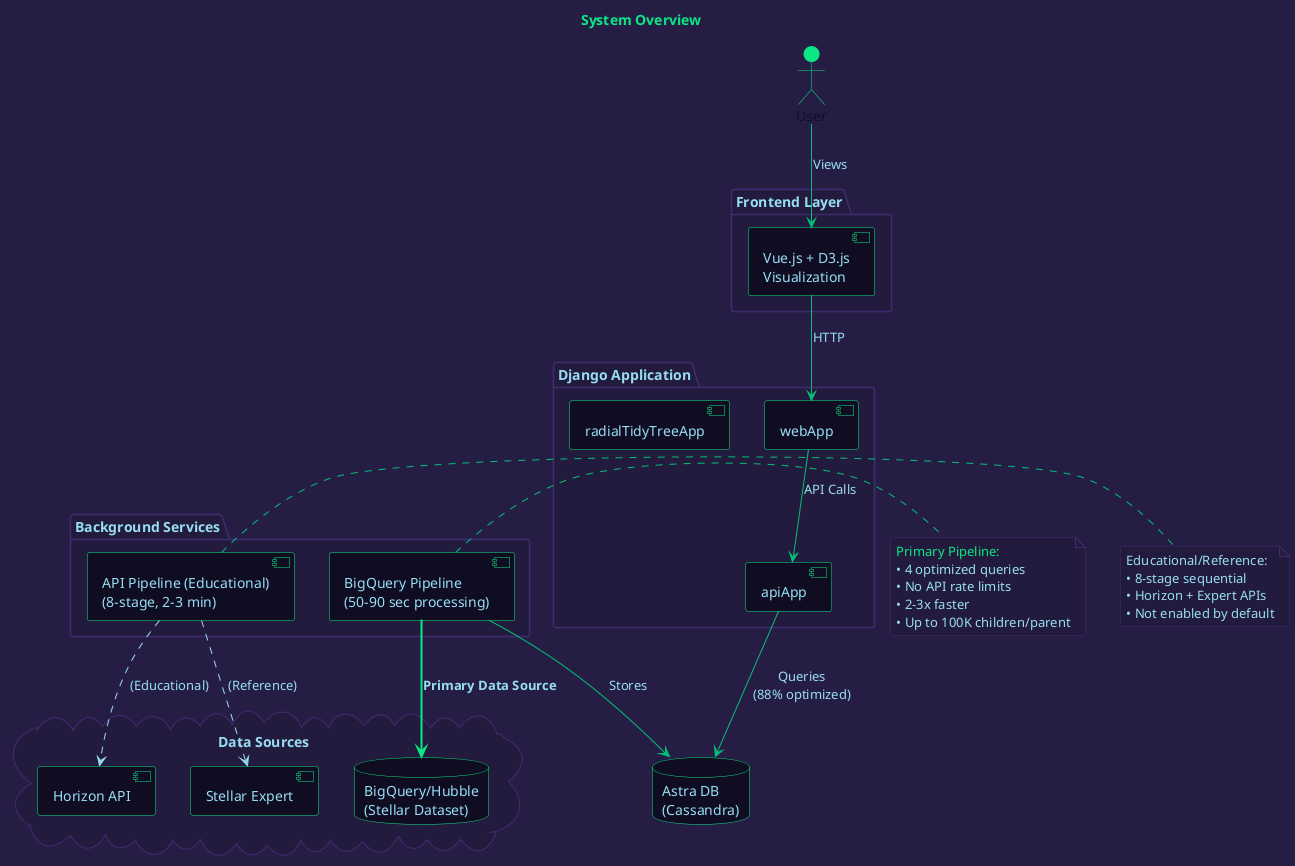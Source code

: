 @startuml System Overview

skinparam backgroundColor #261D45
skinparam defaultFontColor #96DDF2

skinparam component {
  BackgroundColor #100D23
  BorderColor #0BE784
  FontColor #96DDF2
  ArrowColor #01C176
}

skinparam cloud {
  BackgroundColor #100D23
  BorderColor #0BE784
  FontColor #96DDF2
}

skinparam database {
  BackgroundColor #100D23
  BorderColor #0BE784
  FontColor #96DDF2
}

skinparam package {
  BackgroundColor #231B3D
  BorderColor #3f2c70
  FontColor #96DDF2
}

skinparam actor {
  BackgroundColor #0BE784
  BorderColor #0BE784
  FontColor #100D23
}

skinparam note {
  BackgroundColor #231B3D
  BorderColor #3f2c70
  FontColor #96DDF2
}

title <color:#0BE784>System Overview

actor User #0BE784

package "Frontend Layer" #231B3D {
  component "Vue.js + D3.js\nVisualization" as Frontend
}

package "Django Application" #231B3D {
  component "webApp" as WebApp
  component "apiApp" as ApiApp
  component "radialTidyTreeApp" as RadialApp
}

package "Background Services" #231B3D {
  component "BigQuery Pipeline\n(50-90 sec processing)" as BQPipeline
  component "API Pipeline (Educational)\n(8-stage, 2-3 min)" as APIPipeline
}

cloud "Data Sources" #231B3D {
  database "BigQuery/Hubble\n(Stellar Dataset)" as BigQuery
  component "Horizon API" as Horizon
  component "Stellar Expert" as Expert
}

database "Astra DB\n(Cassandra)" as DB

User -[#01C176]-> Frontend : "Views"
Frontend -[#01C176]-> WebApp : "HTTP"
WebApp -[#01C176]-> ApiApp : "API Calls"
ApiApp -[#01C176]-> DB : "Queries\n(88% optimized)"
BQPipeline -[#0BE784,bold]-> BigQuery : "<b>Primary Data Source"
BQPipeline -[#01C176]-> DB : "Stores"
APIPipeline -[#96DDF2,dashed]-> Horizon : "(Educational)"
APIPipeline -[#96DDF2,dashed]-> Expert : "(Reference)"

note right of BQPipeline #231B3D
  <color:#0BE784>Primary Pipeline:
  <color:#96DDF2>• 4 optimized queries
  <color:#96DDF2>• No API rate limits
  <color:#96DDF2>• 2-3x faster
  <color:#96DDF2>• Up to 100K children/parent
end note

note right of APIPipeline #231B3D
  <color:#96DDF2>Educational/Reference:
  <color:#96DDF2>• 8-stage sequential
  <color:#96DDF2>• Horizon + Expert APIs
  <color:#96DDF2>• Not enabled by default
end note

@enduml
